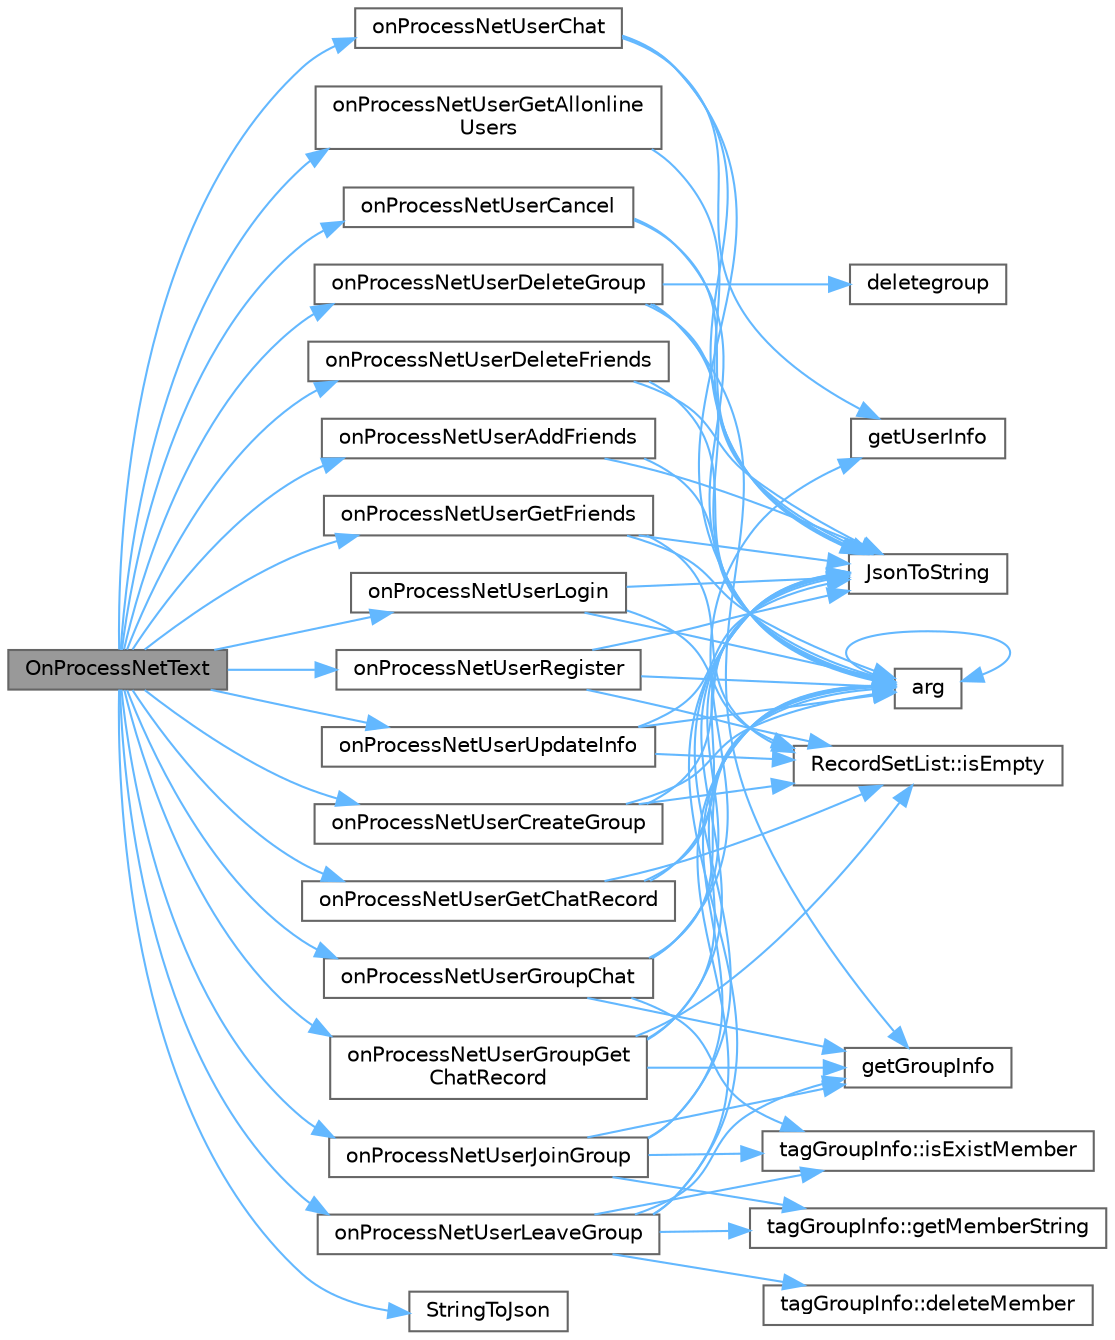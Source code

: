 digraph "OnProcessNetText"
{
 // LATEX_PDF_SIZE
  bgcolor="transparent";
  edge [fontname=Helvetica,fontsize=10,labelfontname=Helvetica,labelfontsize=10];
  node [fontname=Helvetica,fontsize=10,shape=box,height=0.2,width=0.4];
  rankdir="LR";
  Node1 [id="Node000001",label="OnProcessNetText",height=0.2,width=0.4,color="gray40", fillcolor="grey60", style="filled", fontcolor="black",tooltip="处理网络字符串消息"];
  Node1 -> Node2 [id="edge1_Node000001_Node000002",color="steelblue1",style="solid",tooltip=" "];
  Node2 [id="Node000002",label="onProcessNetUserAddFriends",height=0.2,width=0.4,color="grey40", fillcolor="white", style="filled",URL="$classcchatserver.html#a3bcd636062d08310d6871cdc56e0fd35",tooltip="处理用户加好友消息"];
  Node2 -> Node3 [id="edge2_Node000002_Node000003",color="steelblue1",style="solid",tooltip=" "];
  Node3 [id="Node000003",label="arg",height=0.2,width=0.4,color="grey40", fillcolor="white", style="filled",URL="$base_8h.html#a2c8e80c1b1c8b7747e99b8e9a24a0429",tooltip="Returns a named argument to be used in a formatting function."];
  Node3 -> Node3 [id="edge3_Node000003_Node000003",color="steelblue1",style="solid",tooltip=" "];
  Node2 -> Node4 [id="edge4_Node000002_Node000004",color="steelblue1",style="solid",tooltip=" "];
  Node4 [id="Node000004",label="JsonToString",height=0.2,width=0.4,color="grey40", fillcolor="white", style="filled",URL="$common_8cpp.html#a0da9e1bc99c2bef736af3cf15aa6328d",tooltip="QJsonObject 转 QString。"];
  Node1 -> Node5 [id="edge5_Node000001_Node000005",color="steelblue1",style="solid",tooltip=" "];
  Node5 [id="Node000005",label="onProcessNetUserCancel",height=0.2,width=0.4,color="grey40", fillcolor="white", style="filled",URL="$classcchatserver.html#a9ce6b0bc94751e35733c662712e35468",tooltip="处理用户注销消息"];
  Node5 -> Node3 [id="edge6_Node000005_Node000003",color="steelblue1",style="solid",tooltip=" "];
  Node5 -> Node4 [id="edge7_Node000005_Node000004",color="steelblue1",style="solid",tooltip=" "];
  Node1 -> Node6 [id="edge8_Node000001_Node000006",color="steelblue1",style="solid",tooltip=" "];
  Node6 [id="Node000006",label="onProcessNetUserChat",height=0.2,width=0.4,color="grey40", fillcolor="white", style="filled",URL="$classcchatserver.html#a432eb6af8b7153bffb6399c3f4cf31cf",tooltip="处理用户聊天消息"];
  Node6 -> Node3 [id="edge9_Node000006_Node000003",color="steelblue1",style="solid",tooltip=" "];
  Node6 -> Node7 [id="edge10_Node000006_Node000007",color="steelblue1",style="solid",tooltip=" "];
  Node7 [id="Node000007",label="getUserInfo",height=0.2,width=0.4,color="grey40", fillcolor="white", style="filled",URL="$classcchatserver.html#a636d41db607fe78c503a8c685c570488",tooltip="根据用户ID得到用户数据"];
  Node6 -> Node4 [id="edge11_Node000006_Node000004",color="steelblue1",style="solid",tooltip=" "];
  Node1 -> Node8 [id="edge12_Node000001_Node000008",color="steelblue1",style="solid",tooltip=" "];
  Node8 [id="Node000008",label="onProcessNetUserCreateGroup",height=0.2,width=0.4,color="grey40", fillcolor="white", style="filled",URL="$classcchatserver.html#a9a453b2b64e6b75694abf3dc04ac9c0e",tooltip="处理建立新群消息"];
  Node8 -> Node3 [id="edge13_Node000008_Node000003",color="steelblue1",style="solid",tooltip=" "];
  Node8 -> Node9 [id="edge14_Node000008_Node000009",color="steelblue1",style="solid",tooltip=" "];
  Node9 [id="Node000009",label="RecordSetList::isEmpty",height=0.2,width=0.4,color="grey40", fillcolor="white", style="filled",URL="$class_record_set_list.html#acf82f9b2937375c7b1cf3dccb3df3312",tooltip="检查记录是否为空"];
  Node8 -> Node4 [id="edge15_Node000008_Node000004",color="steelblue1",style="solid",tooltip=" "];
  Node1 -> Node10 [id="edge16_Node000001_Node000010",color="steelblue1",style="solid",tooltip=" "];
  Node10 [id="Node000010",label="onProcessNetUserDeleteFriends",height=0.2,width=0.4,color="grey40", fillcolor="white", style="filled",URL="$classcchatserver.html#a63ed182a0484cab37577ab5f919a59f2",tooltip="处理用户删除好友消息"];
  Node10 -> Node3 [id="edge17_Node000010_Node000003",color="steelblue1",style="solid",tooltip=" "];
  Node10 -> Node4 [id="edge18_Node000010_Node000004",color="steelblue1",style="solid",tooltip=" "];
  Node1 -> Node11 [id="edge19_Node000001_Node000011",color="steelblue1",style="solid",tooltip=" "];
  Node11 [id="Node000011",label="onProcessNetUserDeleteGroup",height=0.2,width=0.4,color="grey40", fillcolor="white", style="filled",URL="$classcchatserver.html#ae17f04b24b5c267cc9525a5fff7b371c",tooltip="处理解散群消息"];
  Node11 -> Node3 [id="edge20_Node000011_Node000003",color="steelblue1",style="solid",tooltip=" "];
  Node11 -> Node12 [id="edge21_Node000011_Node000012",color="steelblue1",style="solid",tooltip=" "];
  Node12 [id="Node000012",label="deletegroup",height=0.2,width=0.4,color="grey40", fillcolor="white", style="filled",URL="$classcchatserver.html#a6260336467e2514a5982dd19b620f90e",tooltip="解散指定ID的群"];
  Node11 -> Node13 [id="edge22_Node000011_Node000013",color="steelblue1",style="solid",tooltip=" "];
  Node13 [id="Node000013",label="getGroupInfo",height=0.2,width=0.4,color="grey40", fillcolor="white", style="filled",URL="$classcchatserver.html#ad9205d3e7b242ab885f84c58815ba89e",tooltip="得到指定ID的群信息"];
  Node11 -> Node4 [id="edge23_Node000011_Node000004",color="steelblue1",style="solid",tooltip=" "];
  Node1 -> Node14 [id="edge24_Node000001_Node000014",color="steelblue1",style="solid",tooltip=" "];
  Node14 [id="Node000014",label="onProcessNetUserGetAllonline\lUsers",height=0.2,width=0.4,color="grey40", fillcolor="white", style="filled",URL="$classcchatserver.html#ab73b9518159b62f4fcd9e532a23f9dd2",tooltip="处理用户得到当前所有在线用户信息"];
  Node14 -> Node4 [id="edge25_Node000014_Node000004",color="steelblue1",style="solid",tooltip=" "];
  Node1 -> Node15 [id="edge26_Node000001_Node000015",color="steelblue1",style="solid",tooltip=" "];
  Node15 [id="Node000015",label="onProcessNetUserGetChatRecord",height=0.2,width=0.4,color="grey40", fillcolor="white", style="filled",URL="$classcchatserver.html#a1fa67f0487ca6b985190556dbec7eb1c",tooltip="处理用户获取聊天记录消息"];
  Node15 -> Node3 [id="edge27_Node000015_Node000003",color="steelblue1",style="solid",tooltip=" "];
  Node15 -> Node9 [id="edge28_Node000015_Node000009",color="steelblue1",style="solid",tooltip=" "];
  Node15 -> Node4 [id="edge29_Node000015_Node000004",color="steelblue1",style="solid",tooltip=" "];
  Node1 -> Node16 [id="edge30_Node000001_Node000016",color="steelblue1",style="solid",tooltip=" "];
  Node16 [id="Node000016",label="onProcessNetUserGetFriends",height=0.2,width=0.4,color="grey40", fillcolor="white", style="filled",URL="$classcchatserver.html#a2cf2b0f9d7a9e8eb603a93ff8f39f6fb",tooltip="处理用户得到好友消息"];
  Node16 -> Node3 [id="edge31_Node000016_Node000003",color="steelblue1",style="solid",tooltip=" "];
  Node16 -> Node9 [id="edge32_Node000016_Node000009",color="steelblue1",style="solid",tooltip=" "];
  Node16 -> Node4 [id="edge33_Node000016_Node000004",color="steelblue1",style="solid",tooltip=" "];
  Node1 -> Node17 [id="edge34_Node000001_Node000017",color="steelblue1",style="solid",tooltip=" "];
  Node17 [id="Node000017",label="onProcessNetUserGroupChat",height=0.2,width=0.4,color="grey40", fillcolor="white", style="filled",URL="$classcchatserver.html#ae30087229532fedfbc73faf40bdd1863",tooltip="处理用户聊天消息"];
  Node17 -> Node3 [id="edge35_Node000017_Node000003",color="steelblue1",style="solid",tooltip=" "];
  Node17 -> Node13 [id="edge36_Node000017_Node000013",color="steelblue1",style="solid",tooltip=" "];
  Node17 -> Node7 [id="edge37_Node000017_Node000007",color="steelblue1",style="solid",tooltip=" "];
  Node17 -> Node18 [id="edge38_Node000017_Node000018",color="steelblue1",style="solid",tooltip=" "];
  Node18 [id="Node000018",label="tagGroupInfo::isExistMember",height=0.2,width=0.4,color="grey40", fillcolor="white", style="filled",URL="$structtag_group_info.html#a657053cb53a4625d635b8b18e7bbd3f4",tooltip="查找指定ID的成员是否存在"];
  Node17 -> Node4 [id="edge39_Node000017_Node000004",color="steelblue1",style="solid",tooltip=" "];
  Node1 -> Node19 [id="edge40_Node000001_Node000019",color="steelblue1",style="solid",tooltip=" "];
  Node19 [id="Node000019",label="onProcessNetUserGroupGet\lChatRecord",height=0.2,width=0.4,color="grey40", fillcolor="white", style="filled",URL="$classcchatserver.html#af8ab0dc1708dd364652cbd59040531ba",tooltip="处理用户获取聊天记录消息"];
  Node19 -> Node3 [id="edge41_Node000019_Node000003",color="steelblue1",style="solid",tooltip=" "];
  Node19 -> Node13 [id="edge42_Node000019_Node000013",color="steelblue1",style="solid",tooltip=" "];
  Node19 -> Node9 [id="edge43_Node000019_Node000009",color="steelblue1",style="solid",tooltip=" "];
  Node19 -> Node4 [id="edge44_Node000019_Node000004",color="steelblue1",style="solid",tooltip=" "];
  Node1 -> Node20 [id="edge45_Node000001_Node000020",color="steelblue1",style="solid",tooltip=" "];
  Node20 [id="Node000020",label="onProcessNetUserJoinGroup",height=0.2,width=0.4,color="grey40", fillcolor="white", style="filled",URL="$classcchatserver.html#a6e01efd3c5ff1323ab11d1179c25d5bf",tooltip="处理加入群消息"];
  Node20 -> Node3 [id="edge46_Node000020_Node000003",color="steelblue1",style="solid",tooltip=" "];
  Node20 -> Node13 [id="edge47_Node000020_Node000013",color="steelblue1",style="solid",tooltip=" "];
  Node20 -> Node21 [id="edge48_Node000020_Node000021",color="steelblue1",style="solid",tooltip=" "];
  Node21 [id="Node000021",label="tagGroupInfo::getMemberString",height=0.2,width=0.4,color="grey40", fillcolor="white", style="filled",URL="$structtag_group_info.html#a2fba07083c9940d1ac9e8805092c23b5",tooltip="得到群成员转字符串"];
  Node20 -> Node18 [id="edge49_Node000020_Node000018",color="steelblue1",style="solid",tooltip=" "];
  Node20 -> Node4 [id="edge50_Node000020_Node000004",color="steelblue1",style="solid",tooltip=" "];
  Node1 -> Node22 [id="edge51_Node000001_Node000022",color="steelblue1",style="solid",tooltip=" "];
  Node22 [id="Node000022",label="onProcessNetUserLeaveGroup",height=0.2,width=0.4,color="grey40", fillcolor="white", style="filled",URL="$classcchatserver.html#af143a16110da7c8584f24e4f5406c4d7",tooltip="处理离开群消息"];
  Node22 -> Node3 [id="edge52_Node000022_Node000003",color="steelblue1",style="solid",tooltip=" "];
  Node22 -> Node23 [id="edge53_Node000022_Node000023",color="steelblue1",style="solid",tooltip=" "];
  Node23 [id="Node000023",label="tagGroupInfo::deleteMember",height=0.2,width=0.4,color="grey40", fillcolor="white", style="filled",URL="$structtag_group_info.html#a4378bd2310c5e8db1965cfd00993a2ca",tooltip="删除指定ID的成员"];
  Node22 -> Node13 [id="edge54_Node000022_Node000013",color="steelblue1",style="solid",tooltip=" "];
  Node22 -> Node21 [id="edge55_Node000022_Node000021",color="steelblue1",style="solid",tooltip=" "];
  Node22 -> Node18 [id="edge56_Node000022_Node000018",color="steelblue1",style="solid",tooltip=" "];
  Node22 -> Node4 [id="edge57_Node000022_Node000004",color="steelblue1",style="solid",tooltip=" "];
  Node1 -> Node24 [id="edge58_Node000001_Node000024",color="steelblue1",style="solid",tooltip=" "];
  Node24 [id="Node000024",label="onProcessNetUserLogin",height=0.2,width=0.4,color="grey40", fillcolor="white", style="filled",URL="$classcchatserver.html#aadbe4c57bd2af80db55ddce2356d8b86",tooltip="处理用户登录消息"];
  Node24 -> Node3 [id="edge59_Node000024_Node000003",color="steelblue1",style="solid",tooltip=" "];
  Node24 -> Node9 [id="edge60_Node000024_Node000009",color="steelblue1",style="solid",tooltip=" "];
  Node24 -> Node4 [id="edge61_Node000024_Node000004",color="steelblue1",style="solid",tooltip=" "];
  Node1 -> Node25 [id="edge62_Node000001_Node000025",color="steelblue1",style="solid",tooltip=" "];
  Node25 [id="Node000025",label="onProcessNetUserRegister",height=0.2,width=0.4,color="grey40", fillcolor="white", style="filled",URL="$classcchatserver.html#a8fbbd299dc5a3127e42568fbf2c43ea4",tooltip="处理用户注册消息"];
  Node25 -> Node3 [id="edge63_Node000025_Node000003",color="steelblue1",style="solid",tooltip=" "];
  Node25 -> Node9 [id="edge64_Node000025_Node000009",color="steelblue1",style="solid",tooltip=" "];
  Node25 -> Node4 [id="edge65_Node000025_Node000004",color="steelblue1",style="solid",tooltip=" "];
  Node1 -> Node26 [id="edge66_Node000001_Node000026",color="steelblue1",style="solid",tooltip=" "];
  Node26 [id="Node000026",label="onProcessNetUserUpdateInfo",height=0.2,width=0.4,color="grey40", fillcolor="white", style="filled",URL="$classcchatserver.html#aa99460fbbfcb7b9d4e670577362a5a0a",tooltip="处理用户修改信息消息"];
  Node26 -> Node3 [id="edge67_Node000026_Node000003",color="steelblue1",style="solid",tooltip=" "];
  Node26 -> Node9 [id="edge68_Node000026_Node000009",color="steelblue1",style="solid",tooltip=" "];
  Node26 -> Node4 [id="edge69_Node000026_Node000004",color="steelblue1",style="solid",tooltip=" "];
  Node1 -> Node27 [id="edge70_Node000001_Node000027",color="steelblue1",style="solid",tooltip=" "];
  Node27 [id="Node000027",label="StringToJson",height=0.2,width=0.4,color="grey40", fillcolor="white", style="filled",URL="$common_8cpp.html#a8fcc3313b56f7f871f6f1fb39073215b",tooltip="QString 转 QJsonObject。"];
}
